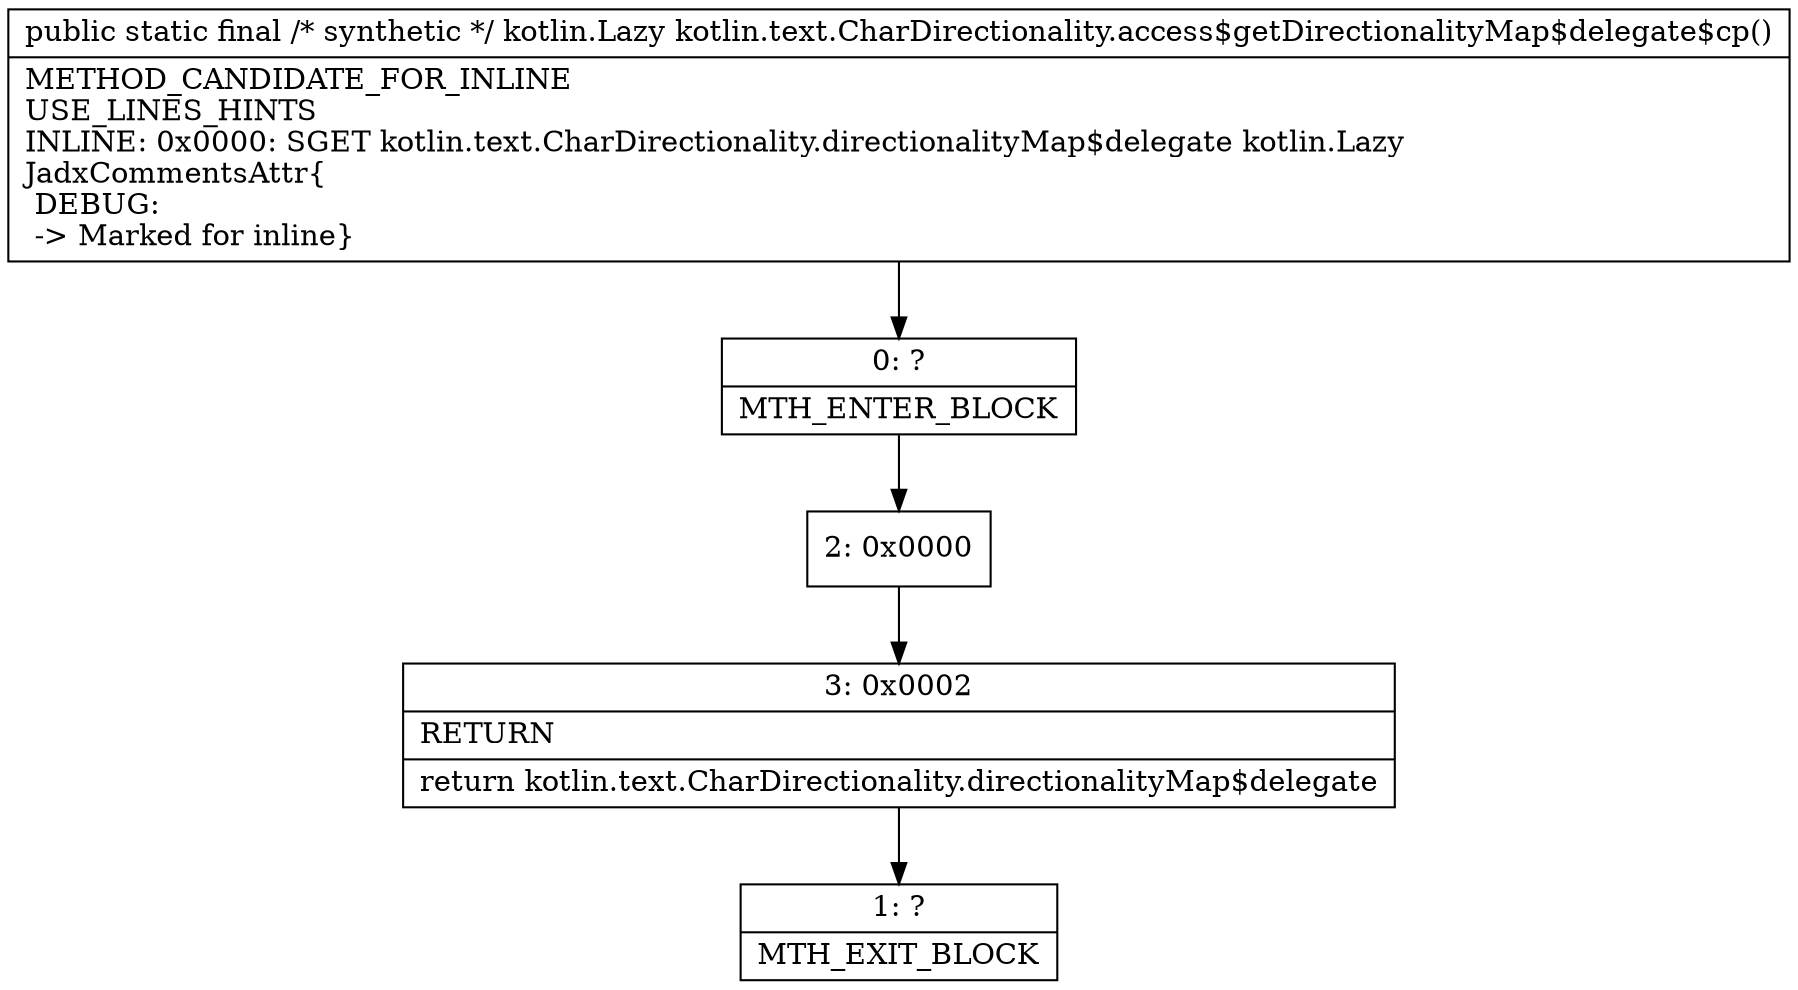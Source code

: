 digraph "CFG forkotlin.text.CharDirectionality.access$getDirectionalityMap$delegate$cp()Lkotlin\/Lazy;" {
Node_0 [shape=record,label="{0\:\ ?|MTH_ENTER_BLOCK\l}"];
Node_2 [shape=record,label="{2\:\ 0x0000}"];
Node_3 [shape=record,label="{3\:\ 0x0002|RETURN\l|return kotlin.text.CharDirectionality.directionalityMap$delegate\l}"];
Node_1 [shape=record,label="{1\:\ ?|MTH_EXIT_BLOCK\l}"];
MethodNode[shape=record,label="{public static final \/* synthetic *\/ kotlin.Lazy kotlin.text.CharDirectionality.access$getDirectionalityMap$delegate$cp()  | METHOD_CANDIDATE_FOR_INLINE\lUSE_LINES_HINTS\lINLINE: 0x0000: SGET   kotlin.text.CharDirectionality.directionalityMap$delegate kotlin.Lazy\lJadxCommentsAttr\{\l DEBUG: \l \-\> Marked for inline\}\l}"];
MethodNode -> Node_0;Node_0 -> Node_2;
Node_2 -> Node_3;
Node_3 -> Node_1;
}

